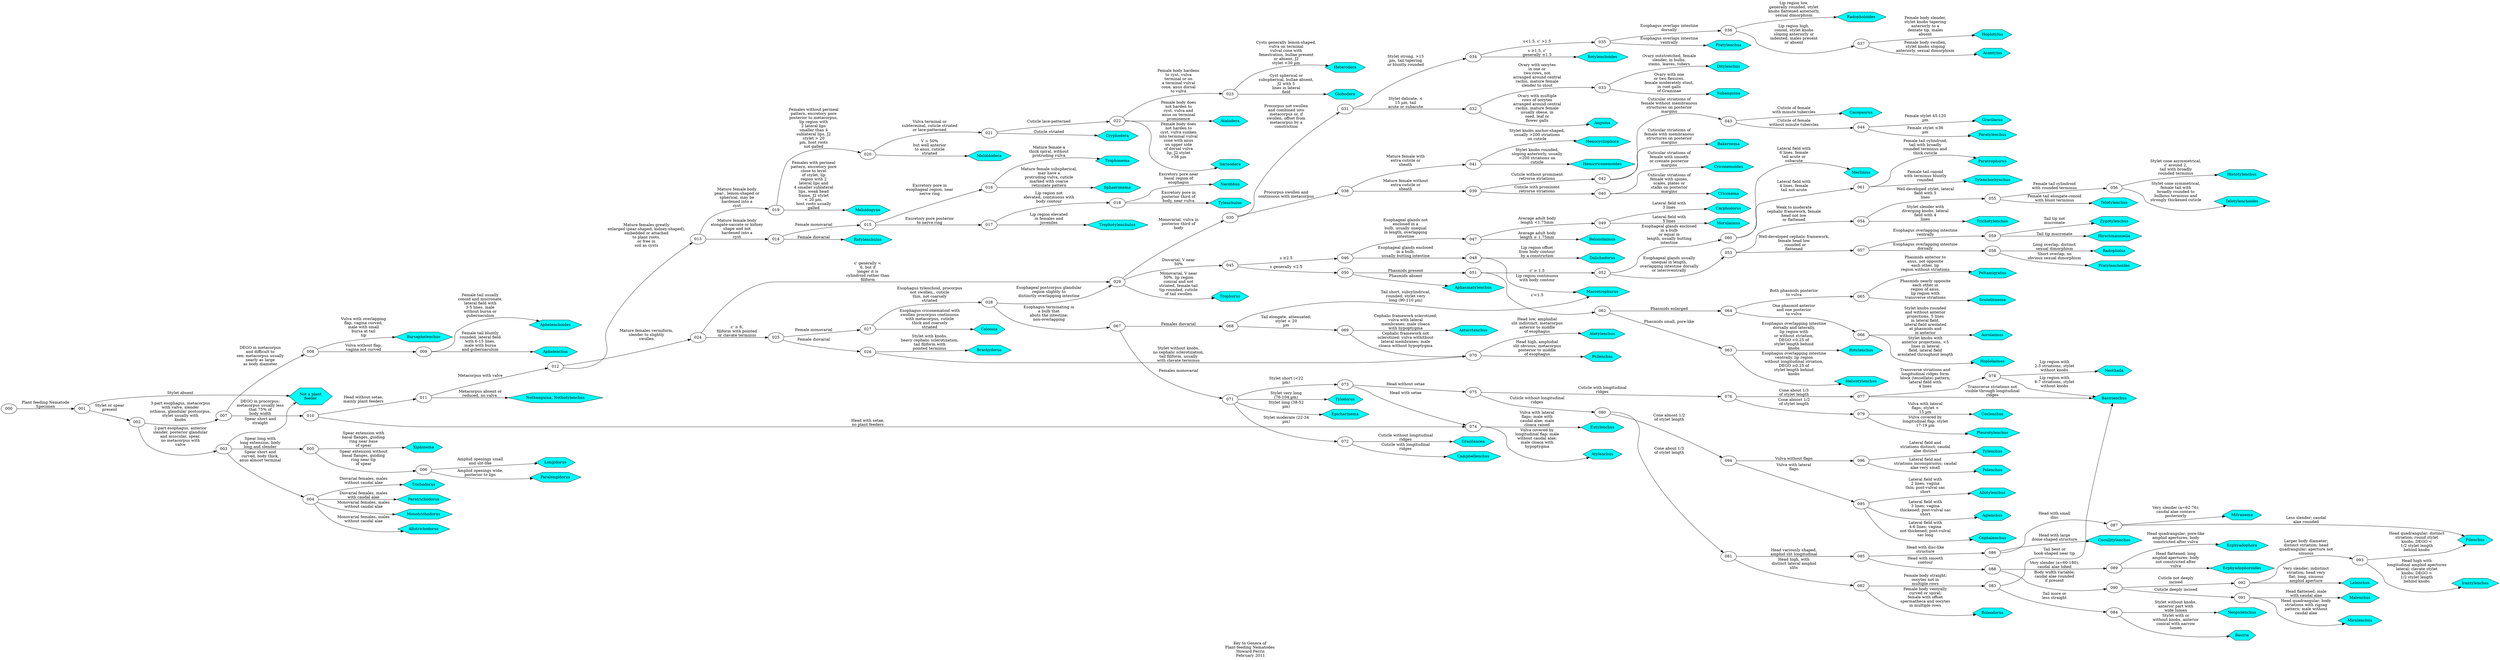 // FOO
digraph GraphTitle {
	graph [rankdir=LR remincross=True]
	label="Key to Genera of
Plant-feeding Nematodes
 Howard Ferris
 February 2011"
	"Not a plant
feeder
" [label="Not a plant
feeder
" fillcolor=aqua shape=hexagon style=filled]
	"Not a plant
feeder
" [label="Not a plant
feeder
" fillcolor=aqua shape=hexagon style=filled]
	Trichodorus
 [label=Trichodorus
 fillcolor=aqua shape=hexagon style=filled]
	Paratrichodorus
 [label=Paratrichodorus
 fillcolor=aqua shape=hexagon style=filled]
	Monotrichodorus
 [label=Monotrichodorus
 fillcolor=aqua shape=hexagon style=filled]
	Allotrichodorus
 [label=Allotrichodorus
 fillcolor=aqua shape=hexagon style=filled]
	Xiphinema
 [label=Xiphinema
 fillcolor=aqua shape=hexagon style=filled]
	Longidorus
 [label=Longidorus
 fillcolor=aqua shape=hexagon style=filled]
	Paralongidorus
 [label=Paralongidorus
 fillcolor=aqua shape=hexagon style=filled]
	Bursaphelenchus
 [label=Bursaphelenchus
 fillcolor=aqua shape=hexagon style=filled]
	Aphelenchus
 [label=Aphelenchus
 fillcolor=aqua shape=hexagon style=filled]
	Aphelenchoides
 [label=Aphelenchoides
 fillcolor=aqua shape=hexagon style=filled]
	"Nothanguina, Nothotylenchus
" [label="Nothanguina, Nothotylenchus
" fillcolor=aqua shape=hexagon style=filled]
	Rotylenchulus
 [label=Rotylenchulus
 fillcolor=aqua shape=hexagon style=filled]
	Sphaeronema
 [label=Sphaeronema
 fillcolor=aqua shape=hexagon style=filled]
	Trophonema
 [label=Trophonema
 fillcolor=aqua shape=hexagon style=filled]
	Trophotylenchulus
 [label=Trophotylenchulus
 fillcolor=aqua shape=hexagon style=filled]
	Tylenchulus
 [label=Tylenchulus
 fillcolor=aqua shape=hexagon style=filled]
	Nacobbus
 [label=Nacobbus
 fillcolor=aqua shape=hexagon style=filled]
	Meloidogyne
 [label=Meloidogyne
 fillcolor=aqua shape=hexagon style=filled]
	Meloidodera
 [label=Meloidodera
 fillcolor=aqua shape=hexagon style=filled]
	Cryphodera
 [label=Cryphodera
 fillcolor=aqua shape=hexagon style=filled]
	Atalodera
 [label=Atalodera
 fillcolor=aqua shape=hexagon style=filled]
	Sarisodera
 [label=Sarisodera
 fillcolor=aqua shape=hexagon style=filled]
	Heterodera
 [label=Heterodera
 fillcolor=aqua shape=hexagon style=filled]
	Globodera
 [label=Globodera
 fillcolor=aqua shape=hexagon style=filled]
	Brachydorus
 [label=Brachydorus
 fillcolor=aqua shape=hexagon style=filled]
	Caloosia
 [label=Caloosia
 fillcolor=aqua shape=hexagon style=filled]
	Trophurus
 [label=Trophurus
 fillcolor=aqua shape=hexagon style=filled]
	Anguina
 [label=Anguina
 fillcolor=aqua shape=hexagon style=filled]
	Subanguina
 [label=Subanguina
 fillcolor=aqua shape=hexagon style=filled]
	Ditylenchus
 [label=Ditylenchus
 fillcolor=aqua shape=hexagon style=filled]
	Rotylenchoides
 [label=Rotylenchoides
 fillcolor=aqua shape=hexagon style=filled]
	Pratylenchus
 [label=Pratylenchus
 fillcolor=aqua shape=hexagon style=filled]
	Radopholoides
 [label=Radopholoides
 fillcolor=aqua shape=hexagon style=filled]
	Acontylus
 [label=Acontylus
 fillcolor=aqua shape=hexagon style=filled]
	Hoplotylus
 [label=Hoplotylus
 fillcolor=aqua shape=hexagon style=filled]
	Criconema
 [label=Criconema
 fillcolor=aqua shape=hexagon style=filled]
	Criconemoides
 [label=Criconemoides
 fillcolor=aqua shape=hexagon style=filled]
	Hemicriconemoides
 [label=Hemicriconemoides
 fillcolor=aqua shape=hexagon style=filled]
	Hemicycliophora
 [label=Hemicycliophora
 fillcolor=aqua shape=hexagon style=filled]
	Bakernema
 [label=Bakernema
 fillcolor=aqua shape=hexagon style=filled]
	Cacopaurus
 [label=Cacopaurus
 fillcolor=aqua shape=hexagon style=filled]
	Paratylenchus
 [label=Paratylenchus
 fillcolor=aqua shape=hexagon style=filled]
	Gracilacus
 [label=Gracilacus
 fillcolor=aqua shape=hexagon style=filled]
	Belonolaimus
 [label=Belonolaimus
 fillcolor=aqua shape=hexagon style=filled]
	Macrotrophurus
 [label=Macrotrophurus
 fillcolor=aqua shape=hexagon style=filled]
	Dolichodorus
 [label=Dolichodorus
 fillcolor=aqua shape=hexagon style=filled]
	Morulaimus
 [label=Morulaimus
 fillcolor=aqua shape=hexagon style=filled]
	Carphodorus
 [label=Carphodorus
 fillcolor=aqua shape=hexagon style=filled]
	Aphasmatylenchus
 [label=Aphasmatylenchus
 fillcolor=aqua shape=hexagon style=filled]
	Trichotylenchus
 [label=Trichotylenchus
 fillcolor=aqua shape=hexagon style=filled]
	Telotylenchus
 [label=Telotylenchus
 fillcolor=aqua shape=hexagon style=filled]
	Histotylenchus
 [label=Histotylenchus
 fillcolor=aqua shape=hexagon style=filled]
	Telotylenchoides
 [label=Telotylenchoides
 fillcolor=aqua shape=hexagon style=filled]
	Pratylenchoides
 [label=Pratylenchoides
 fillcolor=aqua shape=hexagon style=filled]
	Radopholus
 [label=Radopholus
 fillcolor=aqua shape=hexagon style=filled]
	Hirschmanniella
 [label=Hirschmanniella
 fillcolor=aqua shape=hexagon style=filled]
	Zygotylenchus
 [label=Zygotylenchus
 fillcolor=aqua shape=hexagon style=filled]
	Merlinius
 [label=Merlinius
 fillcolor=aqua shape=hexagon style=filled]
	Tylenchorhynchus
 [label=Tylenchorhynchus
 fillcolor=aqua shape=hexagon style=filled]
	Paratrophurus
 [label=Paratrophurus
 fillcolor=aqua shape=hexagon style=filled]
	Rotylenchus
 [label=Rotylenchus
 fillcolor=aqua shape=hexagon style=filled]
	Helicotylenchus
 [label=Helicotylenchus
 fillcolor=aqua shape=hexagon style=filled]
	Scutellonema
 [label=Scutellonema
 fillcolor=aqua shape=hexagon style=filled]
	Peltamigratus
 [label=Peltamigratus
 fillcolor=aqua shape=hexagon style=filled]
	Hoplolaimus
 [label=Hoplolaimus
 fillcolor=aqua shape=hexagon style=filled]
	Aorolaimus
 [label=Aorolaimus
 fillcolor=aqua shape=hexagon style=filled]
	Macrotrophurus
 [label=Macrotrophurus
 fillcolor=aqua shape=hexagon style=filled]
	Antarctenchus
 [label=Antarctenchus
 fillcolor=aqua shape=hexagon style=filled]
	Psilenchus
 [label=Psilenchus
 fillcolor=aqua shape=hexagon style=filled]
	Atetylenchus
 [label=Atetylenchus
 fillcolor=aqua shape=hexagon style=filled]
	Tylodorus
 [label=Tylodorus
 fillcolor=aqua shape=hexagon style=filled]
	Epicharinema
 [label=Epicharinema
 fillcolor=aqua shape=hexagon style=filled]
	Campbellenchus
 [label=Campbellenchus
 fillcolor=aqua shape=hexagon style=filled]
	Gracilancea
 [label=Gracilancea
 fillcolor=aqua shape=hexagon style=filled]
	Atylenchus
 [label=Atylenchus
 fillcolor=aqua shape=hexagon style=filled]
	Eutylenchus
 [label=Eutylenchus
 fillcolor=aqua shape=hexagon style=filled]
	Basirienchus
 [label=Basirienchus
 fillcolor=aqua shape=hexagon style=filled]
	Neothada
 [label=Neothada
 fillcolor=aqua shape=hexagon style=filled]
	Basirienchus
 [label=Basirienchus
 fillcolor=aqua shape=hexagon style=filled]
	Pleurotylenchus
 [label=Pleurotylenchus
 fillcolor=aqua shape=hexagon style=filled]
	Coslenchus
 [label=Coslenchus
 fillcolor=aqua shape=hexagon style=filled]
	Boleodorus
 [label=Boleodorus
 fillcolor=aqua shape=hexagon style=filled]
	Basirienchus
 [label=Basirienchus
 fillcolor=aqua shape=hexagon style=filled]
	Neopsilenchus
 [label=Neopsilenchus
 fillcolor=aqua shape=hexagon style=filled]
	Basiria
 [label=Basiria
 fillcolor=aqua shape=hexagon style=filled]
	Cucullitylenchus
 [label=Cucullitylenchus
 fillcolor=aqua shape=hexagon style=filled]
	Mitranema
 [label=Mitranema
 fillcolor=aqua shape=hexagon style=filled]
	Filenchus
 [label=Filenchus
 fillcolor=aqua shape=hexagon style=filled]
	Ecphyadophora
 [label=Ecphyadophora
 fillcolor=aqua shape=hexagon style=filled]
	Ecphyadophoroides
 [label=Ecphyadophoroides
 fillcolor=aqua shape=hexagon style=filled]
	Miculenchus
 [label=Miculenchus
 fillcolor=aqua shape=hexagon style=filled]
	Malenchus
 [label=Malenchus
 fillcolor=aqua shape=hexagon style=filled]
	Lelenchus
 [label=Lelenchus
 fillcolor=aqua shape=hexagon style=filled]
	Irantylenchus
 [label=Irantylenchus
 fillcolor=aqua shape=hexagon style=filled]
	Filenchus
 [label=Filenchus
 fillcolor=aqua shape=hexagon style=filled]
	Allotylenchus
 [label=Allotylenchus
 fillcolor=aqua shape=hexagon style=filled]
	Aglenchus
 [label=Aglenchus
 fillcolor=aqua shape=hexagon style=filled]
	Cephalenchus
 [label=Cephalenchus
 fillcolor=aqua shape=hexagon style=filled]
	Polenchus
 [label=Polenchus
 fillcolor=aqua shape=hexagon style=filled]
	Tylenchus
 [label=Tylenchus
 fillcolor=aqua shape=hexagon style=filled]
	000
 -> 001
 [label="Plant feeding Nematode
Specimen
"]
	001
 -> "Not a plant
feeder
" [label="Stylet absent
"]
	001
 -> 002
 [label="Stylet or spear
present
"]
	002
 -> 003
 [label="2-part esophagus, anterior
slender, posterior glandular
and muscular, spear,
no metacorpus with
valve
"]
	002
 -> 007
 [label="3-part esophagus, metacorpus
with valve, slender
isthmus, glandular postcorpus,
stylet usually with
knobs
"]
	003
 -> 004
 [label="Spear short and
curved, body thick,
anus almost terminal
"]
	003
 -> 005
 [label="Spear long with
long extension, body
long and slender
"]
	003
 -> "Not a plant
feeder
" [label="Spear short and
straight
"]
	004
 -> Trichodorus
 [label="Diovarial females, males
without caudal alae
"]
	004
 -> Paratrichodorus
 [label="Diovarial females, males
with caudal alae
"]
	004
 -> Monotrichodorus
 [label="Monovarial females, males
without caudal alae
"]
	004
 -> Allotrichodorus
 [label="Monovarial females, males
without caudal alae
"]
	005
 -> Xiphinema
 [label="Spear extension with
basal flanges, guiding
ring near base
of spear
"]
	005
 -> 006
 [label="Spear extension without
basal flanges, guiding
ring near tip
of spear
"]
	006
 -> Longidorus
 [label="Amphid openings small
and slit-like
"]
	006
 -> Paralongidorus
 [label="Amphid openings wide,
posterior to lips
"]
	007
 -> 008
 [label="DEGO in metacorpus
and difficult to
see; metacorpus usually
nearly as large
as body diameter
"]
	007
 -> 010
 [label="DEGO in procorpus;
metacorpus usually less
that 75% of
body width
"]
	008
 -> Bursaphelenchus
 [label="Vulva with overlapping
flap, vagina curved,
male with small
bursa at tail
tip
"]
	008
 -> 009
 [label="Vulva without flap,
vagina not curved
"]
	009
 -> Aphelenchus
 [label="Female tail bluntly
rounded, lateral field
with 6-15 lines,
male with bursa
and gubernaculum
"]
	009
 -> Aphelenchoides
 [label="Female tail usually
conoid and mucronate,
lateral field with
3-5 lines, male
without bursa or
gubernaculum
"]
	010
 -> 074
 [label="Head with setae,
no plant feeders
"]
	010
 -> 011
 [label="Head without setae,
mainly plant feeders
"]
	011
 -> "Nothanguina, Nothotylenchus
" [label="Metacorpus absent or
reduced, no valve.
"]
	011
 -> 012
 [label="Metacorpus with valve
"]
	012
 -> 013
 [label="Mature females greatly
enlarged (pear-shaped, kidney-shaped),
embedded or attached
to plant roots,
or free in
soil as cysts
"]
	012
 -> 024
 [label="Mature females vermiform,
slender to slightly
swollen
"]
	013
 -> 014
 [label="Mature female body
elongate-saccate or kidney
shape and not
hardened into a
cyst
"]
	013
 -> 019
 [label="Mature female body
pear-, lemon-shaped or
spherical, may be
hardened into a
cyst
"]
	014
 -> Rotylenchulus
 [label="Female diovarial
"]
	014
 -> 015
 [label="Female monovarial
"]
	015
 -> 016
 [label="Excretory pore in
esophageal region, near
nerve ring
"]
	015
 -> 017
 [label="Excretory pore posterior
to nerve ring
"]
	016
 -> Sphaeronema
 [label="Mature female subspherical,
may have a
protruding vulva, cuticle
marked with coarse
reticulate pattern
"]
	016
 -> Trophonema
 [label="Mature female a
thick spiral, without
protruding vulva
"]
	017
 -> Trophotylenchulus
 [label="Lip region elevated
in females and
juveniles
"]
	017
 -> 018
 [label="Lip region not
elevated, continuous with
body contour
"]
	018
 -> Tylenchulus
 [label="Excretory pore in
posterior third of
body, near vulva
"]
	018
 -> Nacobbus
 [label="Excretory pore near
basal region of
esophagus
"]
	019
 -> Meloidogyne
 [label="Females with perineal
pattern, excretory pore
close to level
of stylet, lip
region with 2
lateral lips and
4 smaller sublateral
lips, weak head
frame, J2 stylet
< 20 µm,
host roots usually
galled
"]
	019
 -> 020
 [label="Females without perineal
pattern, excretory pore
posterior to metacorpus,
lip region with
2 lateral lips
smaller than 4
sublateral lips, J2
stylet > 20
µm, host roots
not galled
"]
	020
 -> Meloidodera
 [label="V > 50%
but well anterior
to anus, cuticle
striated
"]
	020
 -> 021
 [label="Vulva terminal or
subterminal, cuticle striated
or lace-patterned
"]
	021
 -> Cryphodera
 [label="Cuticle striated
"]
	021
 -> 022
 [label="Cuticle lace-patterned
"]
	022
 -> 023
 [label="Female body hardens
to cyst, vulva
terminal or on
a terminal vulval
cone, anus dorsal
to vulva
"]
	022
 -> Atalodera
 [label="Female body does
not harden to
cyst, vulva and
anus on terminal
prominence
"]
	022
 -> Sarisodera
 [label="Female body does
not harden to
cyst, vulva sunken
into terminal vulval
cone with anus
on upper side
of dorsal vulva
lip, J2 stylet
>38 µm
"]
	023
 -> Heterodera
 [label="Cysts generally lemon-shaped,
vulva on terminal
vulval cone with
fenestration, bullae present
or absent, J2
stylet <30 µm
"]
	023
 -> Globodera
 [label="Cyst spherical or
subspherical, bullae absent,
J2 with 5
lines in lateral
field
"]
	024
 -> 025
 [label="c' ≥ 6,
filiform with pointed
or clavate terminus
"]
	024
 -> 029
 [label="c' generally <
6, but if
longer it is
cylindroid rather than
filiform
"]
	025
 -> 026
 [label="Female diovarial
"]
	025
 -> 027
 [label="Female monovarial
"]
	026
 -> 070
 [label="Stylet without knobs,
no cephalic sclerotization,
tail filiform, usually
with clavate terminus
"]
	026
 -> Brachydorus
 [label="Stylet with knobs,
heavy cephalic sclerotization,
tail filiform with
pointed terminus
"]
	027
 -> Caloosia
 [label="Esophagus criconematoid with
swollen procorpus continuous
with metacorpus, cuticle
thick and coarsely
striated
"]
	027
 -> 028
 [label="Esophagus tylenchoid, procorpus
not swollen,, cuticle
thin, not coarsely
striated
"]
	028
 -> 067
 [label="Esophagus terminating in
a bulb that
abuts the intestine;
non-overlapping
"]
	028
 -> 029
 [label="Esophageal postcorpus glandular
region slightly to
distinctly overlapping intestine
"]
	029
 -> 030
 [label="Monovarial, vulva in
posterior third of
body
"]
	029
 -> Trophurus
 [label="Monovarial, V near
50%, lip region
conical and not
striated, female tail
tip rounded, cuticle
of tail swollen
"]
	029
 -> 045
 [label="Diovarial, V near
50%
"]
	030
 -> 031
 [label="Procorpus not swollen
and combined into
metacorpus or, if
swollen, offset from
metacorpus by a
constriction
"]
	030
 -> 038
 [label="Procorpus swollen and
continuous with metacorpus
"]
	031
 -> 032
 [label="Stylet delicate, ≤
15 µm, tail
acute or subacute
"]
	031
 -> 034
 [label="Stylet strong, >15
µm, tail tapering
or bluntly rounded
"]
	032
 -> 033
 [label="Ovary with oocytes
in one or
two rows, not
arranged around central
rachis, mature female
slender to stout
"]
	032
 -> Anguina
 [label="Ovary with multiple
rows of oocytes
arranged around central
rachis, mature female
usually obese, in
seed, leaf or
flower galls
"]
	033
 -> Subanguina
 [label="Ovary with one
or two flexures,
female moderately stout,
in root galls
of Graminae
"]
	033
 -> Ditylenchus
 [label="Ovary outstretched, female
slender, in bulbs,
stems, leaves, tubers
"]
	034
 -> Rotylenchoides
 [label="s ≥1.5, c'
generally ≤1.5
"]
	034
 -> 035
 [label="s<1.5, c' >1.5
"]
	035
 -> Pratylenchus
 [label="Esophagus overlaps intestine
ventrally
"]
	035
 -> 036
 [label="Esophagus overlaps intestine
dorsally
"]
	036
 -> Radopholoides
 [label="Lip region low,
generally rounded, stylet
knobs flattened anteriorly,
sexual dimorphism
"]
	036
 -> 037
 [label="Lip region high,
conoid, stylet knobs
sloping anteriorly or
indented, males present
or absent
"]
	037
 -> Acontylus
 [label="Female body swollen,
stylet knobs sloping
anteriorly, sexual dimorphism
"]
	037
 -> Hoplotylus
 [label="Female body slender,
stylet knobs tapering
anteriorly to a
dentate tip, males
absent
"]
	038
 -> 039
 [label="Mature female without
extra cuticle or
sheath
"]
	038
 -> 041
 [label="Mature female with
extra cuticle or
sheath
"]
	039
 -> 040
 [label="Cuticle with prominent
retrorse striations
"]
	039
 -> 042
 [label="Cuticle without prominent
retrorse striations
"]
	040
 -> Criconema
 [label="Cuticular striations of
female with spines,
scales, plates or
stalks on posterior
margins
"]
	040
 -> Criconemoides
 [label="Cuticular striations of
female with smooth
or crenate posterior
margins
"]
	041
 -> Hemicriconemoides
 [label="Stylet knobs rounded,
sloping anteriorly, usually
<200 striations on
cuticle
"]
	041
 -> Hemicycliophora
 [label="Stylet knobs anchor-shaped,
usually >200 striations
on cuticle
"]
	042
 -> Bakernema
 [label="Cuticular striations of
female with membranous
structures on posterior
margins
"]
	042
 -> 043
 [label="Cuticular striations of
female without membranous
structures on posterior
margins
"]
	043
 -> Cacopaurus
 [label="Cuticle of female
with minute tubercles
"]
	043
 -> 044
 [label="Cuticle of female
without minute tubercles
"]
	044
 -> Paratylenchus
 [label="Female stylet ≤36
µm
"]
	044
 -> Gracilacus
 [label="Female stylet 45-120
µm
"]
	045
 -> 046
 [label="s ≥2.5
"]
	045
 -> 050
 [label="s generally <2.5
"]
	046
 -> 047
 [label="Esophageal glands not
enclosed in a
bulb, usually unequal
in length, overlapping
intestine
"]
	046
 -> 048
 [label="Esophageal glands enclosed
in a bulb,
usually butting intestine
"]
	047
 -> Belonolaimus
 [label="Average adult body
length ≥ 1.75mm
"]
	047
 -> 049
 [label="Average adult body
length <1.75mm
"]
	048
 -> Macrotrophurus
 [label="Lip region continuous
with body contour
"]
	048
 -> Dolichodorus
 [label="Lip region offset
from body contour
by a constriction
"]
	049
 -> Morulaimus
 [label="Lateral field with
5 lines
"]
	049
 -> Carphodorus
 [label="Lateral field with
3 lines
"]
	050
 -> Aphasmatylenchus
 [label="Phasmids absent
"]
	050
 -> 051
 [label="Phasmids present
"]
	051
 -> 062
 [label="c'<1.5
"]
	051
 -> 052
 [label="c' ≥ 1.5
"]
	052
 -> 053
 [label="Esophageal glands usually
unequal in length,
overlapping intestine dorsally
or lateroventrally
"]
	052
 -> 060
 [label="Esophageal glands enclosed
in a bulb
or equal in
length, usually butting
intestine
"]
	053
 -> 054
 [label="Weak to moderate
cephalic framework, female
head not low
or flattened
"]
	053
 -> 057
 [label="Well-developed cephalic framework,
female head low
, rounded or
flattened
"]
	054
 -> 055
 [label="Well-developed stylet, lateral
field with 5
lines
"]
	054
 -> Trichotylenchus
 [label="Stylet slender with
diverging knobs, lateral
field with 4
lines
"]
	055
 -> 056
 [label="Female tail cylindroid
with rounded terminus
"]
	055
 -> Telotylenchus
 [label="Female tail elongate-conoid
with blunt terminus
"]
	056
 -> Histotylenchus
 [label="Stylet cone asymmetrical,
c' around 2,
tail with broadly
rounded terminus
"]
	056
 -> Telotylenchoides
 [label="Stylet cone symmetrical,
female tail with
broadly rounded to
bulbous terminus and
strongly thickened cuticle
"]
	057
 -> 058
 [label="Esophagus overlapping intestine
dorsally
"]
	057
 -> 059
 [label="Esophagus overlapping intestine
ventrally
"]
	058
 -> Pratylenchoides
 [label="Short overlap, no
obvious sexual dimorphism
"]
	058
 -> Radopholus
 [label="Long overlap, distinct
sexual dimorphism
"]
	059
 -> Hirschmanniella
 [label="Tail tip mucronate
"]
	059
 -> Zygotylenchus
 [label="Tail tip not
mucronate
"]
	060
 -> 061
 [label="Lateral field with
4 lines, female
tail not acute
"]
	060
 -> Merlinius
 [label="Lateral field with
6 lines, female
tail acute or
subacute
"]
	061
 -> Tylenchorhynchus
 [label="Female tail conoid
with terminus bluntly
rounded
"]
	061
 -> Paratrophurus
 [label="Female tail cylindroid,
tail with broadly
rounded terminus and
thick cuticle
"]
	062
 -> 063
 [label="Phasmids small, pore-like
"]
	062
 -> 064
 [label="Phasmids enlarged
"]
	063
 -> Rotylenchus
 [label="Esophagus overlapping intestine
dorsally and laterally,
lip region with
or without striation,
DEGO <0.25 of
stylet length behind
knobs
"]
	063
 -> Helicotylenchus
 [label="Esophagus overlapping intestine
ventrally, lip region
without longitudinal striation,
DEGO ≥0.25 of
stylet length behind
knobs
"]
	064
 -> 065
 [label="Both phasmids posterior
to vulva
"]
	064
 -> 066
 [label="One phasmid anterior
and one posterior
to vulva
"]
	065
 -> Scutellonema
 [label="Phasmids nearly opposite
each other in
region of anus,
lip region with
transverse striations
"]
	065
 -> Peltamigratus
 [label="Phasmids anterior to
anus, not opposite
each other, lip
region without striations
"]
	066
 -> Hoplolaimus
 [label="Stylet knobs with
anterior projections, <5
lines in lateral
field, lateral field
areolated throughout length
"]
	066
 -> Aorolaimus
 [label="Stylet knobs rounded
and without anterior
projections, 5 lines
in lateral field,
lateral field areolated
at phasmids and
in anterior
"]
	067
 -> 068
 [label="Females diovarial
"]
	067
 -> 071
 [label="Females monovarial
"]
	068
 -> Macrotrophurus
 [label="Tail short, subcylindrical,
rounded; stylet very
long (90-110 µm)
"]
	068
 -> 069
 [label="Tail elongate, attenuated;
stylet < 20
µm
"]
	069
 -> Antarctenchus
 [label="Cephalic framework sclerotized;
vulva with lateral
membranes; male cloaca
with hypoptygma
"]
	069
 -> 070
 [label="Cephalic framework not
sclerotized; vulva withithout
lateral membranes; male
cloaca without hypoptygma
"]
	070
 -> Psilenchus
 [label="Head high, amphidial
slit obvious; metacorpus
posterior to middle
of esophagus
"]
	070
 -> Atetylenchus
 [label="Head low, amphidial
slit indistinct; metacorpus
anterior to middle
of esophagus
"]
	071
 -> Tylodorus
 [label="Stylet very long
(76-104 µm)
"]
	071
 -> Epicharinema
 [label="Stylet long (38-52
µm)
"]
	071
 -> 072
 [label="Stylet moderate (22-34
µm)
"]
	071
 -> 073
 [label="Stylet short (<22
µm)
"]
	072
 -> Campbellenchus
 [label="Cuticle with longitudinal
ridges
"]
	072
 -> Gracilancea
 [label="Cuticle without longitudinal
ridges
"]
	073
 -> 074
 [label="Head with setae
"]
	073
 -> 075
 [label="Head without setae
"]
	074
 -> Atylenchus
 [label="Vulva covered by
longitudinal flap; male
without caudal alae;
male cloaca with
hypoptygma
"]
	074
 -> Eutylenchus
 [label="Vulva with lateral
flaps; male with
caudal alae; male
cloaca raised
"]
	075
 -> 076
 [label="Cuticle with longitudinal
ridges
"]
	075
 -> 080
 [label="Cuticle without longitudinal
ridges
"]
	076
 -> 077
 [label="Cone about 1/3
of stylet length
"]
	076
 -> 079
 [label="Cone almost 1/2
of stylet length
"]
	077
 -> Basirienchus
 [label="Transverse striations not
visible through longitudinal
ridges
"]
	077
 -> 078
 [label="Transverse striations and
longitudinal ridges form
block (tessellate) pattern;
lateral field with
4 lines
"]
	078
 -> Neothada
 [label="Lip region with
2-3 striations, stylet
without knobs
"]
	078
 -> Basirienchus
 [label="Lip region with
6-7 striations, stylet
without knobs
"]
	079
 -> Pleurotylenchus
 [label="Vulva covered by
longitudinal flap; stylet
17-19 µm
"]
	079
 -> Coslenchus
 [label="Vulva with lateral
flaps; stylet <
15 µm
"]
	080
 -> 081
 [label="Cone about 1/3
of stylet length
"]
	080
 -> 094
 [label="Cone almost 1/2
of stylet length
"]
	081
 -> 082
 [label="Head high, with
distinct lateral amphid
slits
"]
	081
 -> 085
 [label="Head variously shaped,
amphid slit longitudinal
"]
	082
 -> Boleodorus
 [label="Female body ventrally
curved or spiral;
female with offset
spermatheca and oocytes
in multiple rows
"]
	082
 -> 083
 [label="Female body straight;
oocytes not in
multiple rows
"]
	083
 -> Basirienchus
 [label="Tail bent or
hook-shaped near tip
"]
	083
 -> 084
 [label="Tail more or
less straight
"]
	084
 -> Neopsilenchus
 [label="Stylet without knobs,
anterior part with
wide lumen
"]
	084
 -> Basiria
 [label="Stylet with or
without knobs, anterior
conical with narrow
lumen
"]
	085
 -> 086
 [label="Head with disc-like
structure
"]
	085
 -> 088
 [label="Head with smooth
contour
"]
	086
 -> 087
 [label="Head with small
disc
"]
	086
 -> Cucullitylenchus
 [label="Head with large
dome-shaped structure
"]
	087
 -> Mitranema
 [label="Very slender (a=62-76);
caudal alae concave
posteriorly
"]
	087
 -> Filenchus
 [label="Less slender; caudal
alae rounded
"]
	088
 -> 089
 [label="Very slender (a=60-180);
caudal alae lobed
"]
	088
 -> 090
 [label="Body width variable;
caudal alae rounded
if present
"]
	089
 -> Ecphyadophora
 [label="Head quadrangular; pore-like
amphid apertures; body
constricted after vulva
"]
	089
 -> Ecphyadophoroides
 [label="Head flattened; long
amphid apertures; body
not constricted after
vulva
"]
	090
 -> 091
 [label="Cuticle deeply incised
"]
	090
 -> 092
 [label="Cuticle not deeply
incised
"]
	091
 -> Miculenchus
 [label="Head quadrangular; body
striations with zigzag
pattern; male without
caudal alae
"]
	091
 -> Malenchus
 [label="Head flattened; male
with caudal alae
"]
	092
 -> Lelenchus
 [label="Very slender; indistinct
striation; head very
flat; long, sinuous
amphid aperture
"]
	092
 -> 093
 [label="Larger body diameter;
distinct striation; head
quadrangular; aperture not
sinuous
"]
	093
 -> Irantylenchus
 [label="Head high with
longitudinal amphid apertures
lateral; clavate stylet
knobs; DEGO >
1/2 stylet length
behind knobs
"]
	093
 -> Filenchus
 [label="Head quadrangular; distinct
striation; round stylet
knobs; DEGO <
1/2 stylet length
behind knobs
"]
	094
 -> 095
 [label="Vulva with lateral
flaps
"]
	094
 -> 096
 [label="Vulva without flaps
"]
	095
 -> Allotylenchus
 [label="Lateral field with
2 lines; vagina
thin; post-vulval sac
short
"]
	095
 -> Aglenchus
 [label="Lateral field with
3 lines; vagina
thickened; post-vulval sac
short
"]
	095
 -> Cephalenchus
 [label="Lateral field with
4-6 lines; vagina
not thickened; post-vulval
sac long
"]
	096
 -> Polenchus
 [label="Lateral field and
striations inconspicuous; caudal
alae very small
"]
	096
 -> Tylenchus
 [label="Lateral field and
striations distinct; caudal
alae distinct
"]
}

